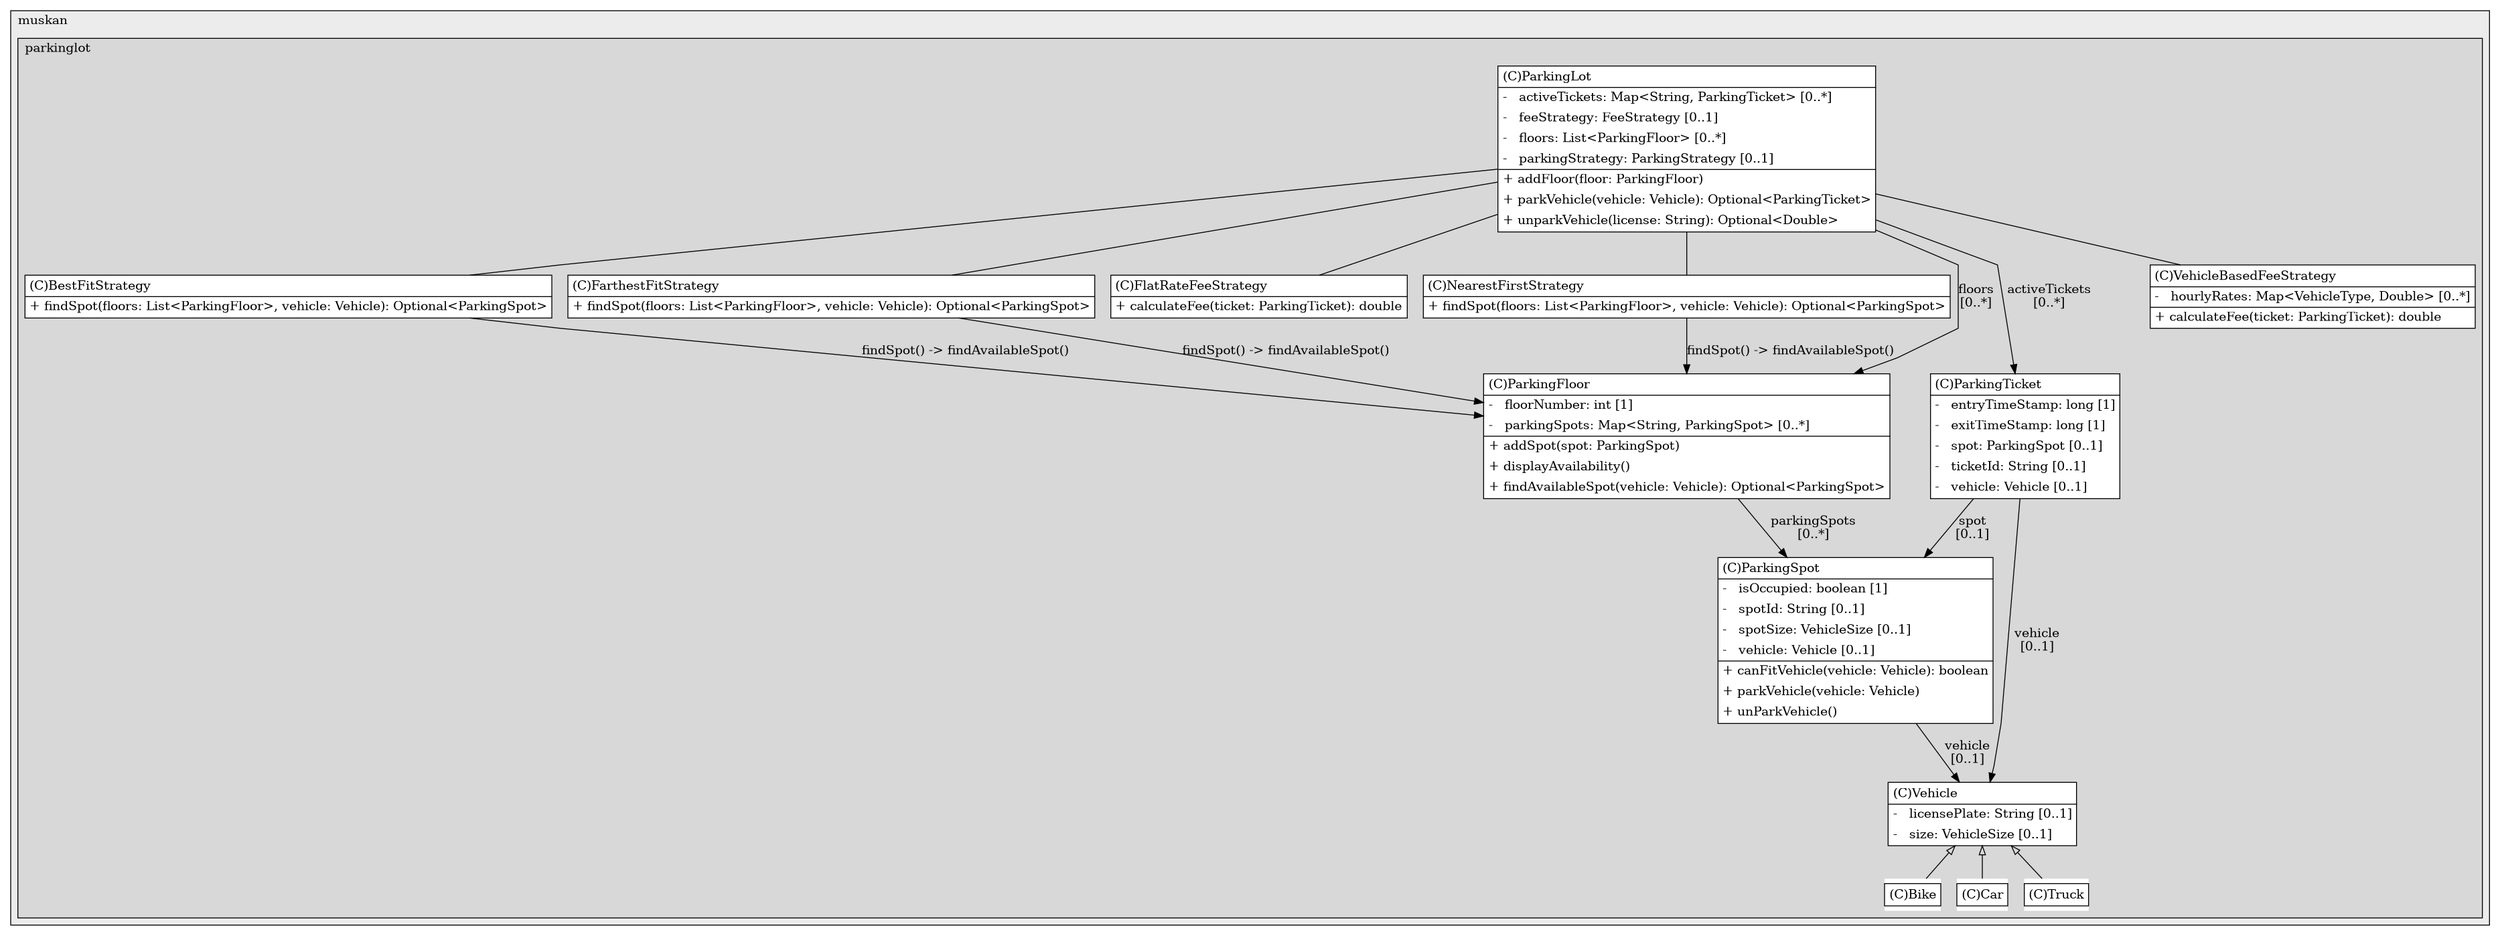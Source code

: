 @startuml

/' diagram meta data start
config=StructureConfiguration;
{
  "projectClassification": {
    "searchMode": "OpenProject", // OpenProject, AllProjects
    "includedProjects": "",
    "pathEndKeywords": "*.impl",
    "isClientPath": "",
    "isClientName": "",
    "isTestPath": "",
    "isTestName": "",
    "isMappingPath": "",
    "isMappingName": "",
    "isDataAccessPath": "",
    "isDataAccessName": "",
    "isDataStructurePath": "",
    "isDataStructureName": "",
    "isInterfaceStructuresPath": "",
    "isInterfaceStructuresName": "",
    "isEntryPointPath": "",
    "isEntryPointName": "",
    "treatFinalFieldsAsMandatory": false
  },
  "graphRestriction": {
    "classPackageExcludeFilter": "",
    "classPackageIncludeFilter": "",
    "classNameExcludeFilter": "",
    "classNameIncludeFilter": "",
    "methodNameExcludeFilter": "",
    "methodNameIncludeFilter": "",
    "removeByInheritance": "", // inheritance/annotation based filtering is done in a second step
    "removeByAnnotation": "",
    "removeByClassPackage": "", // cleanup the graph after inheritance/annotation based filtering is done
    "removeByClassName": "",
    "cutMappings": false,
    "cutEnum": true,
    "cutTests": true,
    "cutClient": true,
    "cutDataAccess": false,
    "cutInterfaceStructures": false,
    "cutDataStructures": false,
    "cutGetterAndSetter": true,
    "cutConstructors": true
  },
  "graphTraversal": {
    "forwardDepth": 6,
    "backwardDepth": 6,
    "classPackageExcludeFilter": "",
    "classPackageIncludeFilter": "",
    "classNameExcludeFilter": "",
    "classNameIncludeFilter": "",
    "methodNameExcludeFilter": "",
    "methodNameIncludeFilter": "",
    "hideMappings": false,
    "hideDataStructures": false,
    "hidePrivateMethods": true,
    "hideInterfaceCalls": true, // indirection: implementation -> interface (is hidden) -> implementation
    "onlyShowApplicationEntryPoints": false, // root node is included
    "useMethodCallsForStructureDiagram": "ForwardOnly" // ForwardOnly, BothDirections, No
  },
  "details": {
    "aggregation": "GroupByClass", // ByClass, GroupByClass, None
    "showClassGenericTypes": true,
    "showMethods": true,
    "showMethodParameterNames": true,
    "showMethodParameterTypes": true,
    "showMethodReturnType": true,
    "showPackageLevels": 2,
    "showDetailedClassStructure": true
  },
  "rootClass": "org.muskan.parkinglot.ParkingLot",
  "extensionCallbackMethod": "" // qualified.class.name#methodName - signature: public static String method(String)
}
diagram meta data end '/



digraph g {
    rankdir="TB"
    splines=polyline
    

'nodes 
subgraph cluster_1062805971 { 
   	label=muskan
	labeljust=l
	fillcolor="#ececec"
	style=filled
   
   subgraph cluster_900708614 { 
   	label=parkinglot
	labeljust=l
	fillcolor="#d8d8d8"
	style=filled
   
   BestFitStrategy1063604229[
	label=<<TABLE BORDER="1" CELLBORDER="0" CELLPADDING="4" CELLSPACING="0">
<TR><TD ALIGN="LEFT" >(C)BestFitStrategy</TD></TR>
<HR/>
<TR><TD ALIGN="LEFT" >+ findSpot(floors: List&lt;ParkingFloor&gt;, vehicle: Vehicle): Optional&lt;ParkingSpot&gt;</TD></TR>
</TABLE>>
	style=filled
	margin=0
	shape=plaintext
	fillcolor="#FFFFFF"
];

Bike1169970606[
	label=<<TABLE BORDER="1" CELLBORDER="0" CELLPADDING="4" CELLSPACING="0">
<TR><TD ALIGN="LEFT" >(C)Bike</TD></TR>
</TABLE>>
	style=filled
	margin=0
	shape=plaintext
	fillcolor="#FFFFFF"
];

Car1169970606[
	label=<<TABLE BORDER="1" CELLBORDER="0" CELLPADDING="4" CELLSPACING="0">
<TR><TD ALIGN="LEFT" >(C)Car</TD></TR>
</TABLE>>
	style=filled
	margin=0
	shape=plaintext
	fillcolor="#FFFFFF"
];

FarthestFitStrategy1063604229[
	label=<<TABLE BORDER="1" CELLBORDER="0" CELLPADDING="4" CELLSPACING="0">
<TR><TD ALIGN="LEFT" >(C)FarthestFitStrategy</TD></TR>
<HR/>
<TR><TD ALIGN="LEFT" >+ findSpot(floors: List&lt;ParkingFloor&gt;, vehicle: Vehicle): Optional&lt;ParkingSpot&gt;</TD></TR>
</TABLE>>
	style=filled
	margin=0
	shape=plaintext
	fillcolor="#FFFFFF"
];

FlatRateFeeStrategy762978633[
	label=<<TABLE BORDER="1" CELLBORDER="0" CELLPADDING="4" CELLSPACING="0">
<TR><TD ALIGN="LEFT" >(C)FlatRateFeeStrategy</TD></TR>
<HR/>
<TR><TD ALIGN="LEFT" >+ calculateFee(ticket: ParkingTicket): double</TD></TR>
</TABLE>>
	style=filled
	margin=0
	shape=plaintext
	fillcolor="#FFFFFF"
];

NearestFirstStrategy1063604229[
	label=<<TABLE BORDER="1" CELLBORDER="0" CELLPADDING="4" CELLSPACING="0">
<TR><TD ALIGN="LEFT" >(C)NearestFirstStrategy</TD></TR>
<HR/>
<TR><TD ALIGN="LEFT" >+ findSpot(floors: List&lt;ParkingFloor&gt;, vehicle: Vehicle): Optional&lt;ParkingSpot&gt;</TD></TR>
</TABLE>>
	style=filled
	margin=0
	shape=plaintext
	fillcolor="#FFFFFF"
];

ParkingFloor2087997823[
	label=<<TABLE BORDER="1" CELLBORDER="0" CELLPADDING="4" CELLSPACING="0">
<TR><TD ALIGN="LEFT" >(C)ParkingFloor</TD></TR>
<HR/>
<TR><TD ALIGN="LEFT" >-   floorNumber: int [1]</TD></TR>
<TR><TD ALIGN="LEFT" >-   parkingSpots: Map&lt;String, ParkingSpot&gt; [0..*]</TD></TR>
<HR/>
<TR><TD ALIGN="LEFT" >+ addSpot(spot: ParkingSpot)</TD></TR>
<TR><TD ALIGN="LEFT" >+ displayAvailability()</TD></TR>
<TR><TD ALIGN="LEFT" >+ findAvailableSpot(vehicle: Vehicle): Optional&lt;ParkingSpot&gt;</TD></TR>
</TABLE>>
	style=filled
	margin=0
	shape=plaintext
	fillcolor="#FFFFFF"
];

ParkingLot2021140080[
	label=<<TABLE BORDER="1" CELLBORDER="0" CELLPADDING="4" CELLSPACING="0">
<TR><TD ALIGN="LEFT" >(C)ParkingLot</TD></TR>
<HR/>
<TR><TD ALIGN="LEFT" >-   activeTickets: Map&lt;String, ParkingTicket&gt; [0..*]</TD></TR>
<TR><TD ALIGN="LEFT" >-   feeStrategy: FeeStrategy [0..1]</TD></TR>
<TR><TD ALIGN="LEFT" >-   floors: List&lt;ParkingFloor&gt; [0..*]</TD></TR>
<TR><TD ALIGN="LEFT" >-   parkingStrategy: ParkingStrategy [0..1]</TD></TR>
<HR/>
<TR><TD ALIGN="LEFT" >+ addFloor(floor: ParkingFloor)</TD></TR>
<TR><TD ALIGN="LEFT" >+ parkVehicle(vehicle: Vehicle): Optional&lt;ParkingTicket&gt;</TD></TR>
<TR><TD ALIGN="LEFT" >+ unparkVehicle(license: String): Optional&lt;Double&gt;</TD></TR>
</TABLE>>
	style=filled
	margin=0
	shape=plaintext
	fillcolor="#FFFFFF"
];

ParkingSpot2087997823[
	label=<<TABLE BORDER="1" CELLBORDER="0" CELLPADDING="4" CELLSPACING="0">
<TR><TD ALIGN="LEFT" >(C)ParkingSpot</TD></TR>
<HR/>
<TR><TD ALIGN="LEFT" >-   isOccupied: boolean [1]</TD></TR>
<TR><TD ALIGN="LEFT" >-   spotId: String [0..1]</TD></TR>
<TR><TD ALIGN="LEFT" >-   spotSize: VehicleSize [0..1]</TD></TR>
<TR><TD ALIGN="LEFT" >-   vehicle: Vehicle [0..1]</TD></TR>
<HR/>
<TR><TD ALIGN="LEFT" >+ canFitVehicle(vehicle: Vehicle): boolean</TD></TR>
<TR><TD ALIGN="LEFT" >+ parkVehicle(vehicle: Vehicle)</TD></TR>
<TR><TD ALIGN="LEFT" >+ unParkVehicle()</TD></TR>
</TABLE>>
	style=filled
	margin=0
	shape=plaintext
	fillcolor="#FFFFFF"
];

ParkingTicket2087997823[
	label=<<TABLE BORDER="1" CELLBORDER="0" CELLPADDING="4" CELLSPACING="0">
<TR><TD ALIGN="LEFT" >(C)ParkingTicket</TD></TR>
<HR/>
<TR><TD ALIGN="LEFT" >-   entryTimeStamp: long [1]</TD></TR>
<TR><TD ALIGN="LEFT" >-   exitTimeStamp: long [1]</TD></TR>
<TR><TD ALIGN="LEFT" >-   spot: ParkingSpot [0..1]</TD></TR>
<TR><TD ALIGN="LEFT" >-   ticketId: String [0..1]</TD></TR>
<TR><TD ALIGN="LEFT" >-   vehicle: Vehicle [0..1]</TD></TR>
</TABLE>>
	style=filled
	margin=0
	shape=plaintext
	fillcolor="#FFFFFF"
];

Truck1169970606[
	label=<<TABLE BORDER="1" CELLBORDER="0" CELLPADDING="4" CELLSPACING="0">
<TR><TD ALIGN="LEFT" >(C)Truck</TD></TR>
</TABLE>>
	style=filled
	margin=0
	shape=plaintext
	fillcolor="#FFFFFF"
];

Vehicle1169970606[
	label=<<TABLE BORDER="1" CELLBORDER="0" CELLPADDING="4" CELLSPACING="0">
<TR><TD ALIGN="LEFT" >(C)Vehicle</TD></TR>
<HR/>
<TR><TD ALIGN="LEFT" >-   licensePlate: String [0..1]</TD></TR>
<TR><TD ALIGN="LEFT" >-   size: VehicleSize [0..1]</TD></TR>
</TABLE>>
	style=filled
	margin=0
	shape=plaintext
	fillcolor="#FFFFFF"
];

VehicleBasedFeeStrategy762978633[
	label=<<TABLE BORDER="1" CELLBORDER="0" CELLPADDING="4" CELLSPACING="0">
<TR><TD ALIGN="LEFT" >(C)VehicleBasedFeeStrategy</TD></TR>
<HR/>
<TR><TD ALIGN="LEFT" >-   hourlyRates: Map&lt;VehicleType, Double&gt; [0..*]</TD></TR>
<HR/>
<TR><TD ALIGN="LEFT" >+ calculateFee(ticket: ParkingTicket): double</TD></TR>
</TABLE>>
	style=filled
	margin=0
	shape=plaintext
	fillcolor="#FFFFFF"
];
} 
} 

'edges    
BestFitStrategy1063604229 -> ParkingFloor2087997823[label="findSpot() -> findAvailableSpot()"];
FarthestFitStrategy1063604229 -> ParkingFloor2087997823[label="findSpot() -> findAvailableSpot()"];
NearestFirstStrategy1063604229 -> ParkingFloor2087997823[label="findSpot() -> findAvailableSpot()"];
ParkingFloor2087997823 -> ParkingSpot2087997823[label="parkingSpots
[0..*]"];
ParkingLot2021140080 -> BestFitStrategy1063604229[arrowhead=none];
ParkingLot2021140080 -> FarthestFitStrategy1063604229[arrowhead=none];
ParkingLot2021140080 -> FlatRateFeeStrategy762978633[arrowhead=none];
ParkingLot2021140080 -> NearestFirstStrategy1063604229[arrowhead=none];
ParkingLot2021140080 -> ParkingFloor2087997823[label="floors
[0..*]"];
ParkingLot2021140080 -> ParkingTicket2087997823[label="activeTickets
[0..*]"];
ParkingLot2021140080 -> VehicleBasedFeeStrategy762978633[arrowhead=none];
ParkingSpot2087997823 -> Vehicle1169970606[label="vehicle
[0..1]"];
ParkingTicket2087997823 -> ParkingSpot2087997823[label="spot
[0..1]"];
ParkingTicket2087997823 -> Vehicle1169970606[label="vehicle
[0..1]"];
Vehicle1169970606 -> Bike1169970606[arrowhead=none, arrowtail=empty, dir=both];
Vehicle1169970606 -> Car1169970606[arrowhead=none, arrowtail=empty, dir=both];
Vehicle1169970606 -> Truck1169970606[arrowhead=none, arrowtail=empty, dir=both];
    
}
@enduml